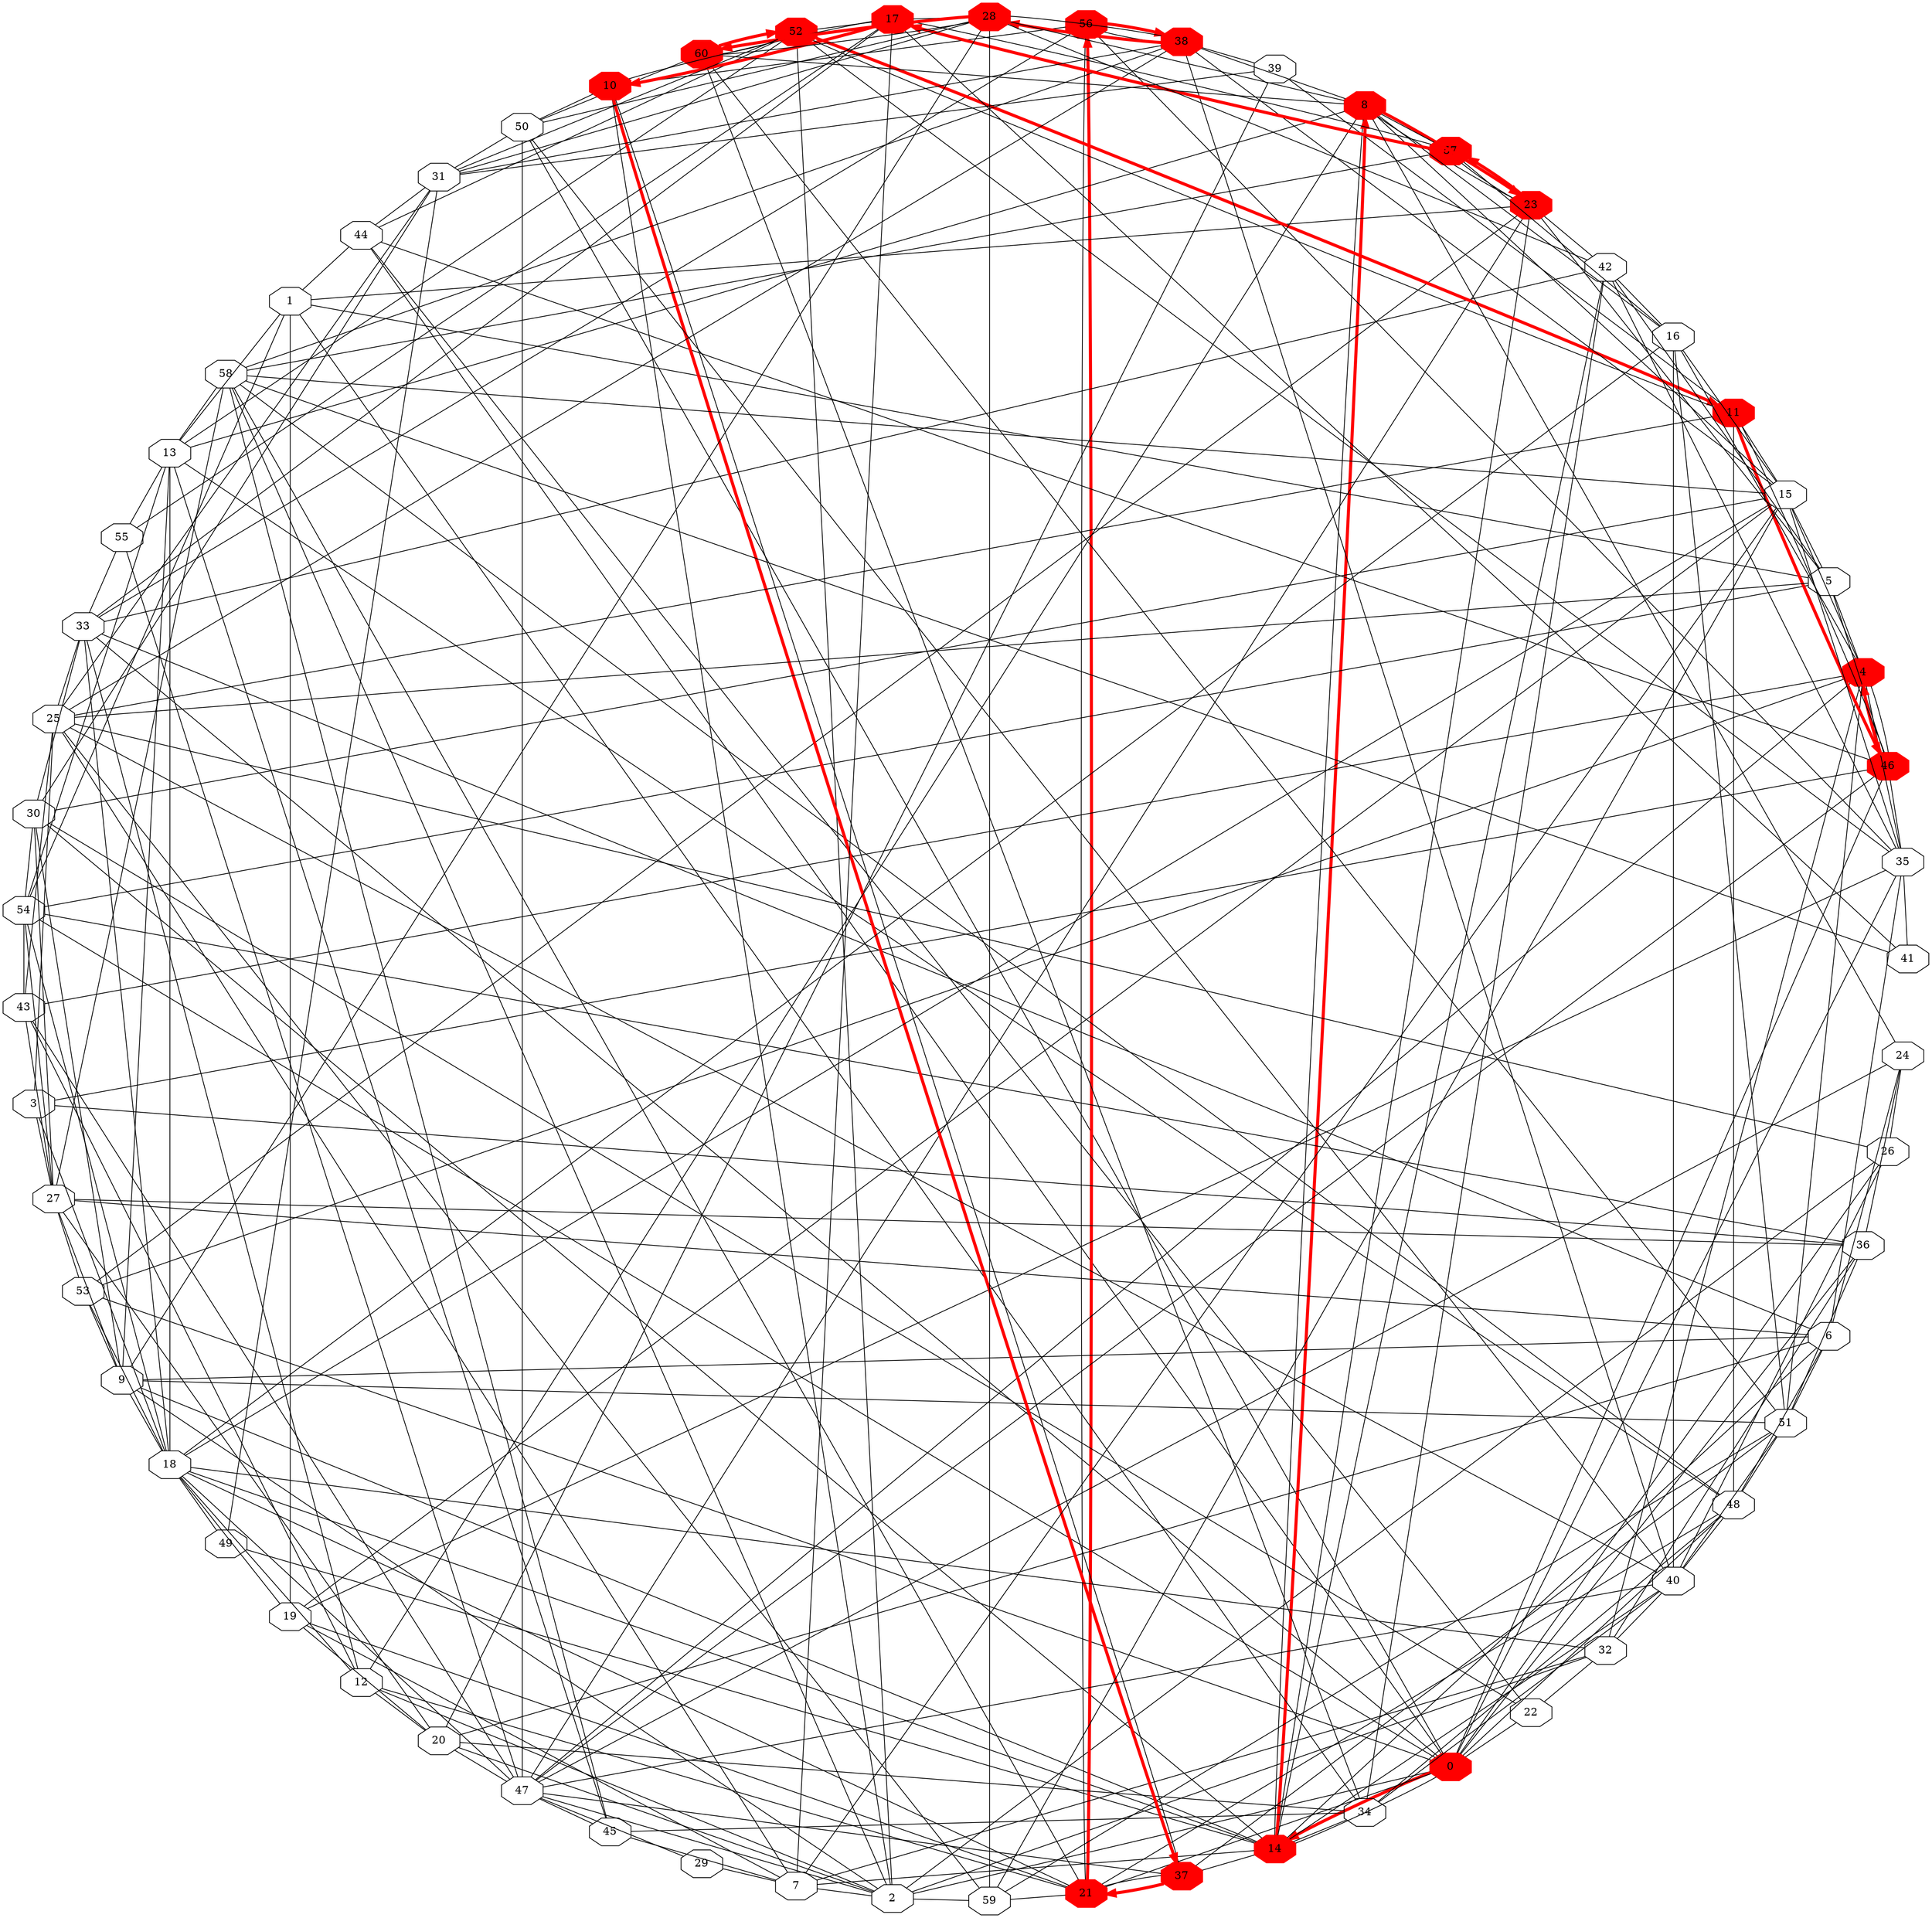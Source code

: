 digraph D {
	layout="circo";
	node [shape = octagon];
	0 -> 2 [arrowhead=none];
	0 -> 14 [arrowhead=none];
	0 -> 21 [arrowhead=none];
	0 -> 22 [arrowhead=none];
	0 -> 26 [arrowhead=none];
	0 -> 33 [arrowhead=none];
	0 -> 35 [arrowhead=none];
	0 -> 36 [arrowhead=none];
	0 -> 44 [arrowhead=none];
	0 -> 46 [arrowhead=none];
	0 -> 48 [arrowhead=none];
	0 -> 50 [arrowhead=none];
	0 -> 53 [arrowhead=none];
	0 -> 54 [arrowhead=none];
	1 -> 5 [arrowhead=none];
	1 -> 13 [arrowhead=none];
	1 -> 19 [arrowhead=none];
	1 -> 23 [arrowhead=none];
	1 -> 34 [arrowhead=none];
	1 -> 44 [arrowhead=none];
	1 -> 54 [arrowhead=none];
	2 -> 7 [arrowhead=none];
	2 -> 9 [arrowhead=none];
	2 -> 20 [arrowhead=none];
	2 -> 26 [arrowhead=none];
	2 -> 32 [arrowhead=none];
	2 -> 47 [arrowhead=none];
	2 -> 52 [arrowhead=none];
	2 -> 58 [arrowhead=none];
	2 -> 59 [arrowhead=none];
	3 -> 36 [arrowhead=none];
	3 -> 46 [arrowhead=none];
	4 -> 5 [arrowhead=none];
	4 -> 43 [arrowhead=none];
	4 -> 46 [arrowhead=none];
	4 -> 47 [arrowhead=none];
	4 -> 51 [arrowhead=none];
	4 -> 53 [arrowhead=none];
	5 -> 54 [arrowhead=none];
	6 -> 9 [arrowhead=none];
	10 -> 2 [arrowhead=none];
	10 -> 17 [arrowhead=none];
	10 -> 37 [arrowhead=none];
	10 -> 50 [arrowhead=none];
	10 -> 56 [arrowhead=none];
	11 -> 15 [arrowhead=none];
	11 -> 25 [arrowhead=none];
	11 -> 39 [arrowhead=none];
	11 -> 46 [arrowhead=none];
	11 -> 48 [arrowhead=none];
	11 -> 52 [arrowhead=none];
	12 -> 2 [arrowhead=none];
	12 -> 8 [arrowhead=none];
	12 -> 18 [arrowhead=none];
	12 -> 20 [arrowhead=none];
	12 -> 21 [arrowhead=none];
	12 -> 33 [arrowhead=none];
	12 -> 43 [arrowhead=none];
	13 -> 8 [arrowhead=none];
	13 -> 9 [arrowhead=none];
	13 -> 18 [arrowhead=none];
	13 -> 45 [arrowhead=none];
	13 -> 48 [arrowhead=none];
	13 -> 52 [arrowhead=none];
	13 -> 54 [arrowhead=none];
	13 -> 55 [arrowhead=none];
	13 -> 58 [arrowhead=none];
	14 -> 6 [arrowhead=none];
	14 -> 7 [arrowhead=none];
	14 -> 8 [arrowhead=none];
	14 -> 9 [arrowhead=none];
	14 -> 18 [arrowhead=none];
	14 -> 23 [arrowhead=none];
	14 -> 30 [arrowhead=none];
	14 -> 34 [arrowhead=none];
	14 -> 37 [arrowhead=none];
	14 -> 40 [arrowhead=none];
	14 -> 42 [arrowhead=none];
	14 -> 49 [arrowhead=none];
	15 -> 4 [arrowhead=none];
	15 -> 5 [arrowhead=none];
	15 -> 7 [arrowhead=none];
	15 -> 8 [arrowhead=none];
	15 -> 16 [arrowhead=none];
	15 -> 18 [arrowhead=none];
	15 -> 19 [arrowhead=none];
	15 -> 30 [arrowhead=none];
	15 -> 35 [arrowhead=none];
	15 -> 38 [arrowhead=none];
	15 -> 58 [arrowhead=none];
	15 -> 59 [arrowhead=none];
	16 -> 4 [arrowhead=none];
	16 -> 8 [arrowhead=none];
	16 -> 18 [arrowhead=none];
	16 -> 40 [arrowhead=none];
	16 -> 42 [arrowhead=none];
	16 -> 51 [arrowhead=none];
	16 -> 57 [arrowhead=none];
	17 -> 7 [arrowhead=none];
	17 -> 28 [arrowhead=none];
	17 -> 33 [arrowhead=none];
	17 -> 41 [arrowhead=none];
	17 -> 52 [arrowhead=none];
	17 -> 55 [arrowhead=none];
	17 -> 57 [arrowhead=none];
	18 -> 3 [arrowhead=none];
	18 -> 9 [arrowhead=none];
	18 -> 19 [arrowhead=none];
	18 -> 21 [arrowhead=none];
	18 -> 32 [arrowhead=none];
	18 -> 33 [arrowhead=none];
	18 -> 47 [arrowhead=none];
	18 -> 49 [arrowhead=none];
	18 -> 53 [arrowhead=none];
	18 -> 54 [arrowhead=none];
	19 -> 7 [arrowhead=none];
	19 -> 20 [arrowhead=none];
	19 -> 21 [arrowhead=none];
	19 -> 35 [arrowhead=none];
	20 -> 6 [arrowhead=none];
	20 -> 27 [arrowhead=none];
	20 -> 34 [arrowhead=none];
	20 -> 39 [arrowhead=none];
	20 -> 47 [arrowhead=none];
	21 -> 37 [arrowhead=none];
	21 -> 48 [arrowhead=none];
	21 -> 56 [arrowhead=none];
	21 -> 58 [arrowhead=none];
	21 -> 59 [arrowhead=none];
	22 -> 30 [arrowhead=none];
	22 -> 32 [arrowhead=none];
	22 -> 44 [arrowhead=none];
	23 -> 5 [arrowhead=none];
	23 -> 8 [arrowhead=none];
	23 -> 42 [arrowhead=none];
	23 -> 47 [arrowhead=none];
	23 -> 53 [arrowhead=none];
	23 -> 57 [arrowhead=none];
	24 -> 6 [arrowhead=none];
	24 -> 8 [arrowhead=none];
	24 -> 26 [arrowhead=none];
	24 -> 36 [arrowhead=none];
	24 -> 47 [arrowhead=none];
	25 -> 3 [arrowhead=none];
	25 -> 5 [arrowhead=none];
	25 -> 7 [arrowhead=none];
	25 -> 26 [arrowhead=none];
	25 -> 31 [arrowhead=none];
	25 -> 33 [arrowhead=none];
	25 -> 38 [arrowhead=none];
	25 -> 40 [arrowhead=none];
	25 -> 43 [arrowhead=none];
	25 -> 59 [arrowhead=none];
	26 -> 40 [arrowhead=none];
	27 -> 3 [arrowhead=none];
	27 -> 6 [arrowhead=none];
	27 -> 9 [arrowhead=none];
	27 -> 30 [arrowhead=none];
	27 -> 36 [arrowhead=none];
	27 -> 43 [arrowhead=none];
	27 -> 53 [arrowhead=none];
	27 -> 54 [arrowhead=none];
	27 -> 58 [arrowhead=none];
	28 -> 8 [arrowhead=none];
	28 -> 9 [arrowhead=none];
	28 -> 31 [arrowhead=none];
	28 -> 38 [arrowhead=none];
	28 -> 42 [arrowhead=none];
	28 -> 50 [arrowhead=none];
	28 -> 59 [arrowhead=none];
	28 -> 60 [arrowhead=none];
	29 -> 7 [arrowhead=none];
	29 -> 47 [arrowhead=none];
	30 -> 9 [arrowhead=none];
	30 -> 31 [arrowhead=none];
	30 -> 33 [arrowhead=none];
	30 -> 54 [arrowhead=none];
	31 -> 38 [arrowhead=none];
	31 -> 39 [arrowhead=none];
	31 -> 44 [arrowhead=none];
	31 -> 49 [arrowhead=none];
	31 -> 50 [arrowhead=none];
	31 -> 52 [arrowhead=none];
	32 -> 4 [arrowhead=none];
	32 -> 7 [arrowhead=none];
	32 -> 36 [arrowhead=none];
	32 -> 40 [arrowhead=none];
	33 -> 6 [arrowhead=none];
	33 -> 42 [arrowhead=none];
	33 -> 55 [arrowhead=none];
	33 -> 56 [arrowhead=none];
	34 -> 40 [arrowhead=none];
	34 -> 42 [arrowhead=none];
	34 -> 45 [arrowhead=none];
	34 -> 48 [arrowhead=none];
	34 -> 60 [arrowhead=none];
	35 -> 4 [arrowhead=none];
	35 -> 6 [arrowhead=none];
	35 -> 41 [arrowhead=none];
	35 -> 42 [arrowhead=none];
	35 -> 46 [arrowhead=none];
	35 -> 52 [arrowhead=none];
	35 -> 56 [arrowhead=none];
	36 -> 51 [arrowhead=none];
	36 -> 54 [arrowhead=none];
	37 -> 47 [arrowhead=none];
	37 -> 51 [arrowhead=none];
	38 -> 8 [arrowhead=none];
	38 -> 39 [arrowhead=none];
	38 -> 40 [arrowhead=none];
	38 -> 56 [arrowhead=none];
	38 -> 58 [arrowhead=none];
	40 -> 47 [arrowhead=none];
	40 -> 48 [arrowhead=none];
	40 -> 50 [arrowhead=none];
	40 -> 51 [arrowhead=none];
	41 -> 58 [arrowhead=none];
	42 -> 5 [arrowhead=none];
	43 -> 47 [arrowhead=none];
	43 -> 54 [arrowhead=none];
	44 -> 46 [arrowhead=none];
	44 -> 52 [arrowhead=none];
	45 -> 7 [arrowhead=none];
	45 -> 47 [arrowhead=none];
	45 -> 58 [arrowhead=none];
	46 -> 5 [arrowhead=none];
	46 -> 47 [arrowhead=none];
	47 -> 50 [arrowhead=none];
	47 -> 55 [arrowhead=none];
	48 -> 6 [arrowhead=none];
	48 -> 51 [arrowhead=none];
	48 -> 58 [arrowhead=none];
	50 -> 60 [arrowhead=none];
	51 -> 6 [arrowhead=none];
	51 -> 9 [arrowhead=none];
	51 -> 59 [arrowhead=none];
	51 -> 60 [arrowhead=none];
	52 -> 60 [arrowhead=none];
	53 -> 9 [arrowhead=none];
	57 -> 8 [arrowhead=none];
	57 -> 58 [arrowhead=none];
	60 -> 8 [arrowhead=none];
	0 -> 14 [penwidth=4, color="red"];
	14 -> 8 [penwidth=4, color="red"];
	8 -> 23 [penwidth=4, color="red"];
	23 -> 57 [penwidth=4, color="red"];
	57 -> 17 [penwidth=4, color="red"];
	17 -> 10 [penwidth=4, color="red"];
	10 -> 37 [penwidth=4, color="red"];
	37 -> 21 [penwidth=4, color="red"];
	21 -> 56 [penwidth=4, color="red"];
	56 -> 38 [penwidth=4, color="red"];
	38 -> 28 [penwidth=4, color="red"];
	28 -> 60 [penwidth=4, color="red"];
	60 -> 52 [penwidth=4, color="red"];
	52 -> 11 [penwidth=4, color="red"];
	11 -> 46 [penwidth=4, color="red"];
	46 -> 4 [penwidth=4, color="red"];
	0, 14, 8, 23, 57, 17, 10, 37, 21, 56, 38, 28, 60, 52, 11, 46, 4 [shape = octagon, fillcolor=red, style=filled, color=red];
}
